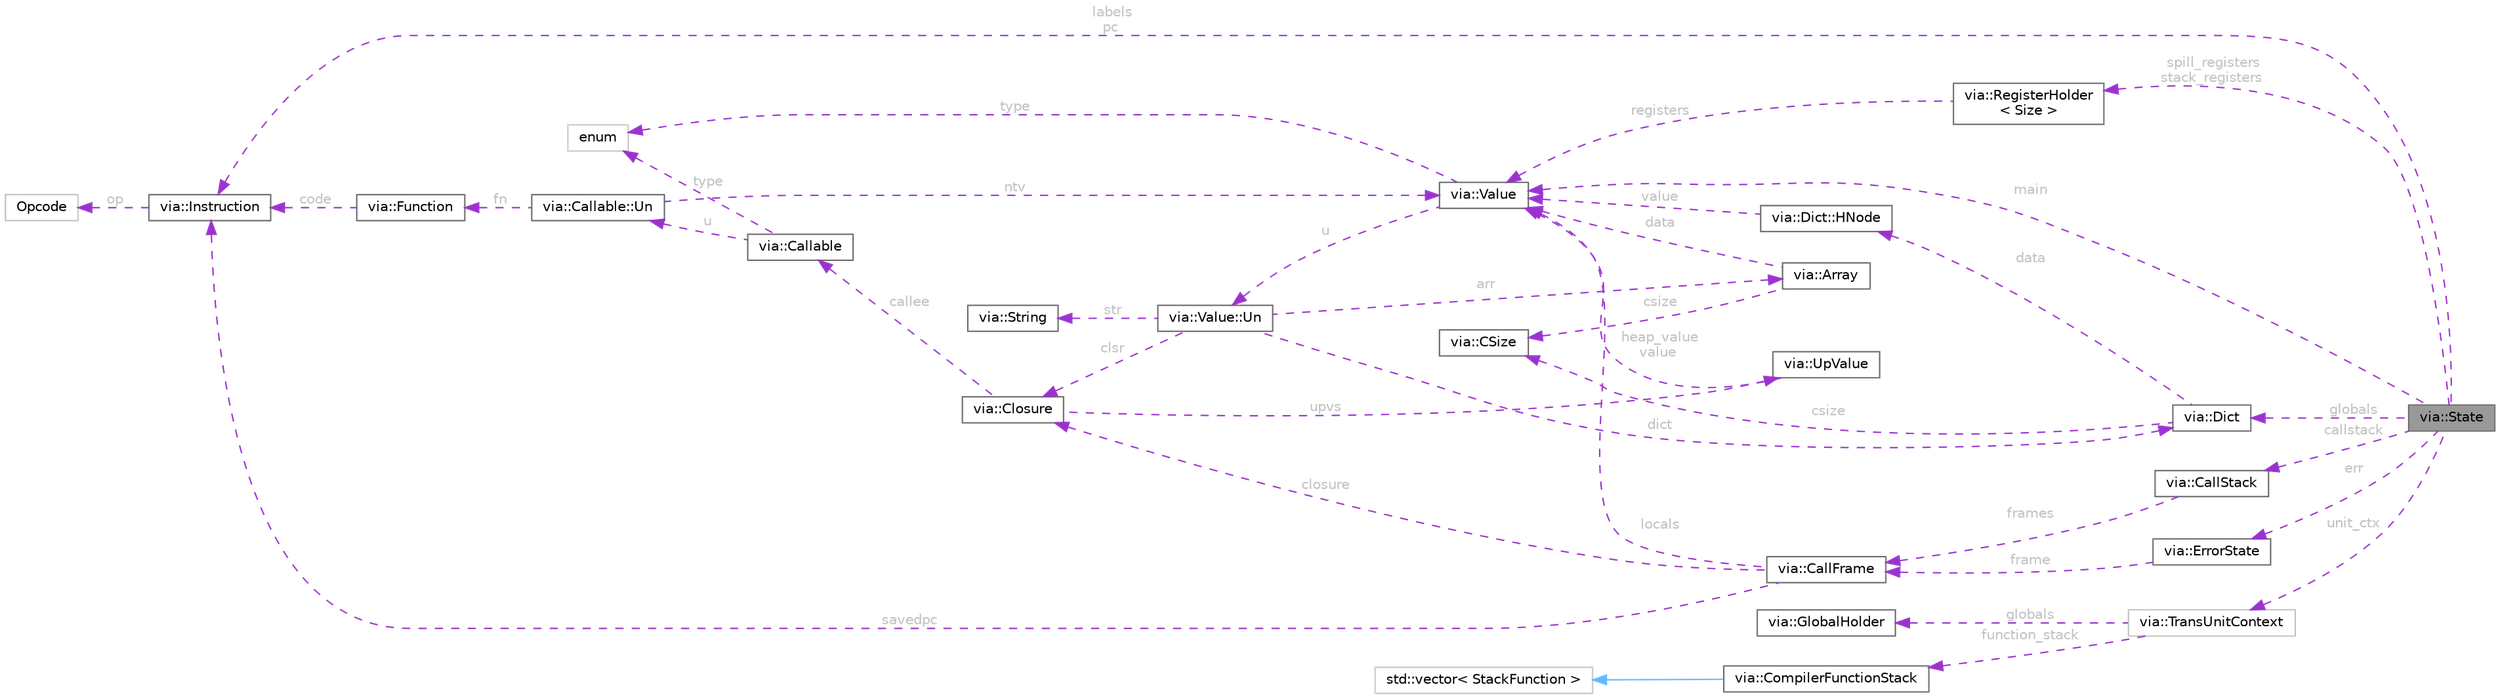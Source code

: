 digraph "via::State"
{
 // LATEX_PDF_SIZE
  bgcolor="transparent";
  edge [fontname=Helvetica,fontsize=10,labelfontname=Helvetica,labelfontsize=10];
  node [fontname=Helvetica,fontsize=10,shape=box,height=0.2,width=0.4];
  rankdir="LR";
  Node1 [id="Node000001",label="via::State",height=0.2,width=0.4,color="gray40", fillcolor="grey60", style="filled", fontcolor="black",tooltip="Represents the complete virtual machine execution state."];
  Node2 -> Node1 [id="edge1_Node000001_Node000002",dir="back",color="darkorchid3",style="dashed",tooltip=" ",label=" labels\npc",fontcolor="grey" ];
  Node2 [id="Node000002",label="via::Instruction",height=0.2,width=0.4,color="gray40", fillcolor="white", style="filled",URL="$structvia_1_1Instruction.html",tooltip="Represents a single VM instruction in the Via bytecode format."];
  Node3 -> Node2 [id="edge2_Node000002_Node000003",dir="back",color="darkorchid3",style="dashed",tooltip=" ",label=" op",fontcolor="grey" ];
  Node3 [id="Node000003",label="Opcode",height=0.2,width=0.4,color="grey75", fillcolor="white", style="filled",tooltip=" "];
  Node4 -> Node1 [id="edge3_Node000001_Node000004",dir="back",color="darkorchid3",style="dashed",tooltip=" ",label=" globals",fontcolor="grey" ];
  Node4 [id="Node000004",label="via::Dict",height=0.2,width=0.4,color="gray40", fillcolor="white", style="filled",URL="$structvia_1_1Dict.html",tooltip="A dynamically allocated hash table mapping const char* keys to Value objects."];
  Node5 -> Node4 [id="edge4_Node000004_Node000005",dir="back",color="darkorchid3",style="dashed",tooltip=" ",label=" data",fontcolor="grey" ];
  Node5 [id="Node000005",label="via::Dict::HNode",height=0.2,width=0.4,color="gray40", fillcolor="white", style="filled",URL="$structvia_1_1Dict_1_1HNode.html",tooltip="A single key-value entry within the dictionary hash table."];
  Node6 -> Node5 [id="edge5_Node000005_Node000006",dir="back",color="darkorchid3",style="dashed",tooltip=" ",label=" value",fontcolor="grey" ];
  Node6 [id="Node000006",label="via::Value",height=0.2,width=0.4,color="gray40", fillcolor="white", style="filled",URL="$structvia_1_1Value.html",tooltip="Polymorphic tagged union representing any runtime value in via."];
  Node7 -> Node6 [id="edge6_Node000006_Node000007",dir="back",color="darkorchid3",style="dashed",tooltip=" ",label=" type",fontcolor="grey" ];
  Node7 [id="Node000007",label="enum",height=0.2,width=0.4,color="grey75", fillcolor="white", style="filled",tooltip=" "];
  Node8 -> Node6 [id="edge7_Node000006_Node000008",dir="back",color="darkorchid3",style="dashed",tooltip=" ",label=" u",fontcolor="grey" ];
  Node8 [id="Node000008",label="via::Value::Un",height=0.2,width=0.4,color="gray40", fillcolor="white", style="filled",URL="$unionvia_1_1Value_1_1Un.html",tooltip="Holds the actual value for the current tag."];
  Node9 -> Node8 [id="edge8_Node000008_Node000009",dir="back",color="darkorchid3",style="dashed",tooltip=" ",label=" str",fontcolor="grey" ];
  Node9 [id="Node000009",label="via::String",height=0.2,width=0.4,color="gray40", fillcolor="white", style="filled",URL="$structvia_1_1String.html",tooltip="Constant-sized owning string type used in the via runtime."];
  Node10 -> Node8 [id="edge9_Node000008_Node000010",dir="back",color="darkorchid3",style="dashed",tooltip=" ",label=" arr",fontcolor="grey" ];
  Node10 [id="Node000010",label="via::Array",height=0.2,width=0.4,color="gray40", fillcolor="white", style="filled",URL="$structvia_1_1Array.html",tooltip="A growable, dynamically sized array of Value elements."];
  Node6 -> Node10 [id="edge10_Node000010_Node000006",dir="back",color="darkorchid3",style="dashed",tooltip=" ",label=" data",fontcolor="grey" ];
  Node11 -> Node10 [id="edge11_Node000010_Node000011",dir="back",color="darkorchid3",style="dashed",tooltip=" ",label=" csize",fontcolor="grey" ];
  Node11 [id="Node000011",label="via::CSize",height=0.2,width=0.4,color="gray40", fillcolor="white", style="filled",URL="$structvia_1_1CSize.html",tooltip="Small utility size caching structure."];
  Node4 -> Node8 [id="edge12_Node000008_Node000004",dir="back",color="darkorchid3",style="dashed",tooltip=" ",label=" dict",fontcolor="grey" ];
  Node12 -> Node8 [id="edge13_Node000008_Node000012",dir="back",color="darkorchid3",style="dashed",tooltip=" ",label=" clsr",fontcolor="grey" ];
  Node12 [id="Node000012",label="via::Closure",height=0.2,width=0.4,color="gray40", fillcolor="white", style="filled",URL="$structvia_1_1Closure.html",tooltip="Wraps a Callable with its captured upvalues for lexical scoping."];
  Node13 -> Node12 [id="edge14_Node000012_Node000013",dir="back",color="darkorchid3",style="dashed",tooltip=" ",label=" callee",fontcolor="grey" ];
  Node13 [id="Node000013",label="via::Callable",height=0.2,width=0.4,color="gray40", fillcolor="white", style="filled",URL="$structvia_1_1Callable.html",tooltip="Wraps a function-like object, either user-defined or native."];
  Node7 -> Node13 [id="edge15_Node000013_Node000007",dir="back",color="darkorchid3",style="dashed",tooltip=" ",label=" type",fontcolor="grey" ];
  Node14 -> Node13 [id="edge16_Node000013_Node000014",dir="back",color="darkorchid3",style="dashed",tooltip=" ",label=" u",fontcolor="grey" ];
  Node14 [id="Node000014",label="via::Callable::Un",height=0.2,width=0.4,color="gray40", fillcolor="white", style="filled",URL="$unionvia_1_1Callable_1_1Un.html",tooltip="Stores either a pointer to a Function or a NativeFn."];
  Node15 -> Node14 [id="edge17_Node000014_Node000015",dir="back",color="darkorchid3",style="dashed",tooltip=" ",label=" fn",fontcolor="grey" ];
  Node15 [id="Node000015",label="via::Function",height=0.2,width=0.4,color="gray40", fillcolor="white", style="filled",URL="$structvia_1_1Function.html",tooltip="Represents a user-defined via function, including its bytecode and metadata."];
  Node2 -> Node15 [id="edge18_Node000015_Node000002",dir="back",color="darkorchid3",style="dashed",tooltip=" ",label=" code",fontcolor="grey" ];
  Node6 -> Node14 [id="edge19_Node000014_Node000006",dir="back",color="darkorchid3",style="dashed",tooltip=" ",label=" ntv",fontcolor="grey" ];
  Node16 -> Node12 [id="edge20_Node000012_Node000016",dir="back",color="darkorchid3",style="dashed",tooltip=" ",label=" upvs",fontcolor="grey" ];
  Node16 [id="Node000016",label="via::UpValue",height=0.2,width=0.4,color="gray40", fillcolor="white", style="filled",URL="$structvia_1_1UpValue.html",tooltip="Represents a captured variable in a closure."];
  Node6 -> Node16 [id="edge21_Node000016_Node000006",dir="back",color="darkorchid3",style="dashed",tooltip=" ",label=" heap_value\nvalue",fontcolor="grey" ];
  Node11 -> Node4 [id="edge22_Node000004_Node000011",dir="back",color="darkorchid3",style="dashed",tooltip=" ",label=" csize",fontcolor="grey" ];
  Node17 -> Node1 [id="edge23_Node000001_Node000017",dir="back",color="darkorchid3",style="dashed",tooltip=" ",label=" callstack",fontcolor="grey" ];
  Node17 [id="Node000017",label="via::CallStack",height=0.2,width=0.4,color="gray40", fillcolor="white", style="filled",URL="$structvia_1_1CallStack.html",tooltip="Represents the function call stack of the interpreter."];
  Node18 -> Node17 [id="edge24_Node000017_Node000018",dir="back",color="darkorchid3",style="dashed",tooltip=" ",label=" frames",fontcolor="grey" ];
  Node18 [id="Node000018",label="via::CallFrame",height=0.2,width=0.4,color="gray40", fillcolor="white", style="filled",URL="$structvia_1_1CallFrame.html",tooltip="Represents a single function invocation's execution context."];
  Node12 -> Node18 [id="edge25_Node000018_Node000012",dir="back",color="darkorchid3",style="dashed",tooltip=" ",label=" closure",fontcolor="grey" ];
  Node6 -> Node18 [id="edge26_Node000018_Node000006",dir="back",color="darkorchid3",style="dashed",tooltip=" ",label=" locals",fontcolor="grey" ];
  Node2 -> Node18 [id="edge27_Node000018_Node000002",dir="back",color="darkorchid3",style="dashed",tooltip=" ",label=" savedpc",fontcolor="grey" ];
  Node19 -> Node1 [id="edge28_Node000001_Node000019",dir="back",color="darkorchid3",style="dashed",tooltip=" ",label=" err",fontcolor="grey" ];
  Node19 [id="Node000019",label="via::ErrorState",height=0.2,width=0.4,color="gray40", fillcolor="white", style="filled",URL="$structvia_1_1ErrorState.html",tooltip="Represents an active runtime error during VM execution."];
  Node18 -> Node19 [id="edge29_Node000019_Node000018",dir="back",color="darkorchid3",style="dashed",tooltip=" ",label=" frame",fontcolor="grey" ];
  Node6 -> Node1 [id="edge30_Node000001_Node000006",dir="back",color="darkorchid3",style="dashed",tooltip=" ",label=" main",fontcolor="grey" ];
  Node20 -> Node1 [id="edge31_Node000001_Node000020",dir="back",color="darkorchid3",style="dashed",tooltip=" ",label=" spill_registers\nstack_registers",fontcolor="grey" ];
  Node20 [id="Node000020",label="via::RegisterHolder\l\< Size \>",height=0.2,width=0.4,color="gray40", fillcolor="white", style="filled",URL="$structvia_1_1RegisterHolder.html",tooltip="Generic register array wrapper with fixed size and alignment."];
  Node6 -> Node20 [id="edge32_Node000020_Node000006",dir="back",color="darkorchid3",style="dashed",tooltip=" ",label=" registers",fontcolor="grey" ];
  Node21 -> Node1 [id="edge33_Node000001_Node000021",dir="back",color="darkorchid3",style="dashed",tooltip=" ",label=" unit_ctx",fontcolor="grey" ];
  Node21 [id="Node000021",label="via::TransUnitContext",height=0.2,width=0.4,color="grey75", fillcolor="white", style="filled",URL="$classvia_1_1TransUnitContext.html",tooltip=" "];
  Node22 -> Node21 [id="edge34_Node000021_Node000022",dir="back",color="darkorchid3",style="dashed",tooltip=" ",label=" globals",fontcolor="grey" ];
  Node22 [id="Node000022",label="via::GlobalHolder",height=0.2,width=0.4,color="gray40", fillcolor="white", style="filled",URL="$classvia_1_1GlobalHolder.html",tooltip="Contains globals."];
  Node23 -> Node21 [id="edge35_Node000021_Node000023",dir="back",color="darkorchid3",style="dashed",tooltip=" ",label=" function_stack",fontcolor="grey" ];
  Node23 [id="Node000023",label="via::CompilerFunctionStack",height=0.2,width=0.4,color="gray40", fillcolor="white", style="filled",URL="$classvia_1_1CompilerFunctionStack.html",tooltip="Stack of active functions used during compilation."];
  Node24 -> Node23 [id="edge36_Node000023_Node000024",dir="back",color="steelblue1",style="solid",tooltip=" "];
  Node24 [id="Node000024",label="std::vector\< StackFunction \>",height=0.2,width=0.4,color="grey75", fillcolor="white", style="filled",tooltip=" "];
}
